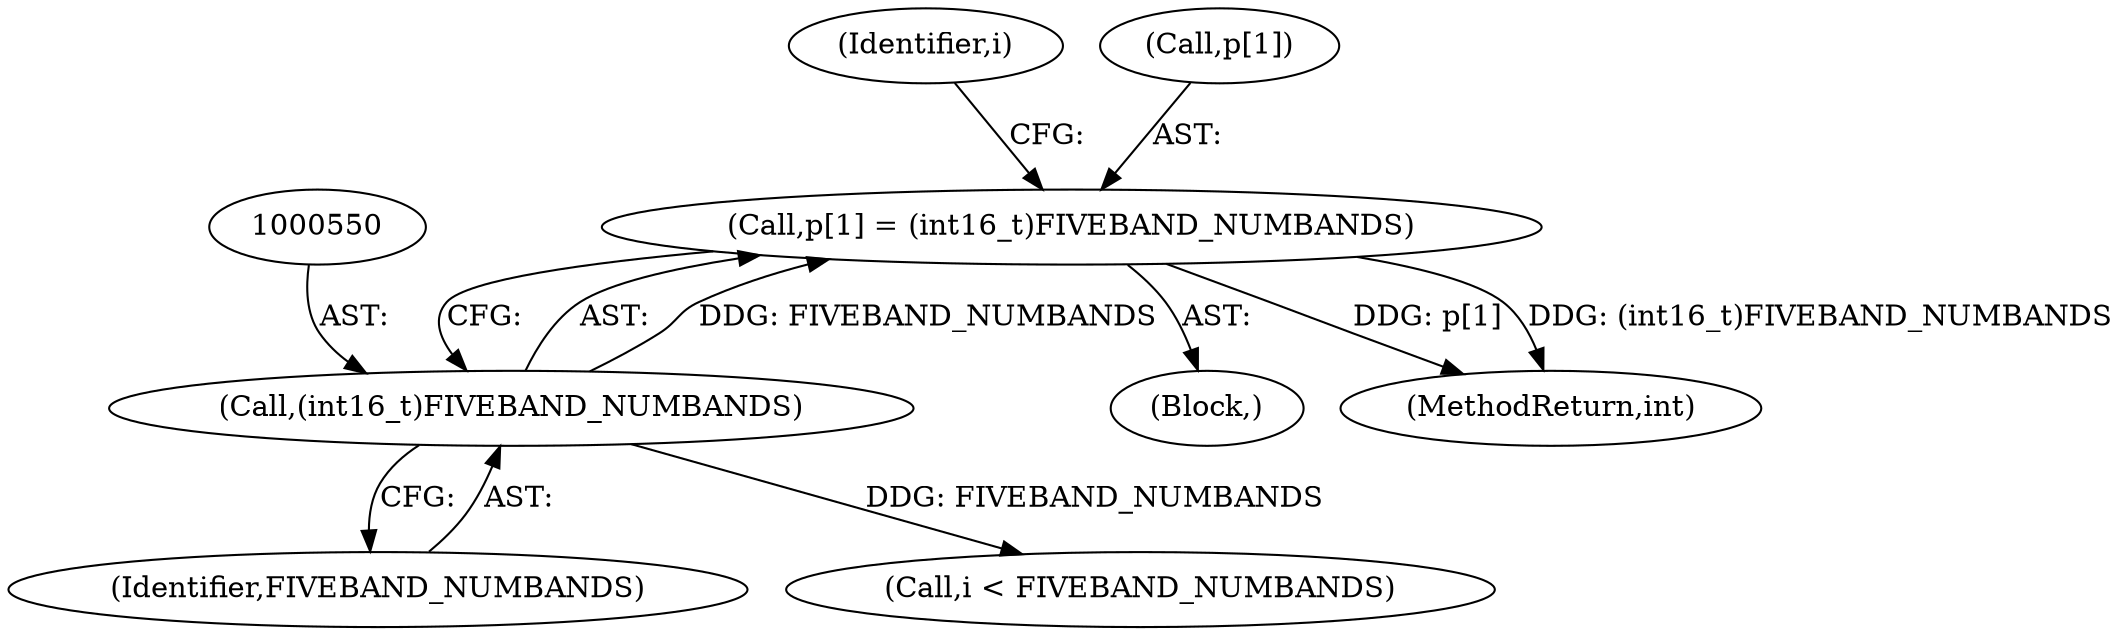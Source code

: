 digraph "0_Android_321ea5257e37c8edb26e66fe4ee78cca4cd915fe@array" {
"1000545" [label="(Call,p[1] = (int16_t)FIVEBAND_NUMBANDS)"];
"1000549" [label="(Call,(int16_t)FIVEBAND_NUMBANDS)"];
"1000549" [label="(Call,(int16_t)FIVEBAND_NUMBANDS)"];
"1000528" [label="(Block,)"];
"1000555" [label="(Identifier,i)"];
"1000546" [label="(Call,p[1])"];
"1000586" [label="(MethodReturn,int)"];
"1000551" [label="(Identifier,FIVEBAND_NUMBANDS)"];
"1000545" [label="(Call,p[1] = (int16_t)FIVEBAND_NUMBANDS)"];
"1000557" [label="(Call,i < FIVEBAND_NUMBANDS)"];
"1000545" -> "1000528"  [label="AST: "];
"1000545" -> "1000549"  [label="CFG: "];
"1000546" -> "1000545"  [label="AST: "];
"1000549" -> "1000545"  [label="AST: "];
"1000555" -> "1000545"  [label="CFG: "];
"1000545" -> "1000586"  [label="DDG: p[1]"];
"1000545" -> "1000586"  [label="DDG: (int16_t)FIVEBAND_NUMBANDS"];
"1000549" -> "1000545"  [label="DDG: FIVEBAND_NUMBANDS"];
"1000549" -> "1000551"  [label="CFG: "];
"1000550" -> "1000549"  [label="AST: "];
"1000551" -> "1000549"  [label="AST: "];
"1000549" -> "1000557"  [label="DDG: FIVEBAND_NUMBANDS"];
}
